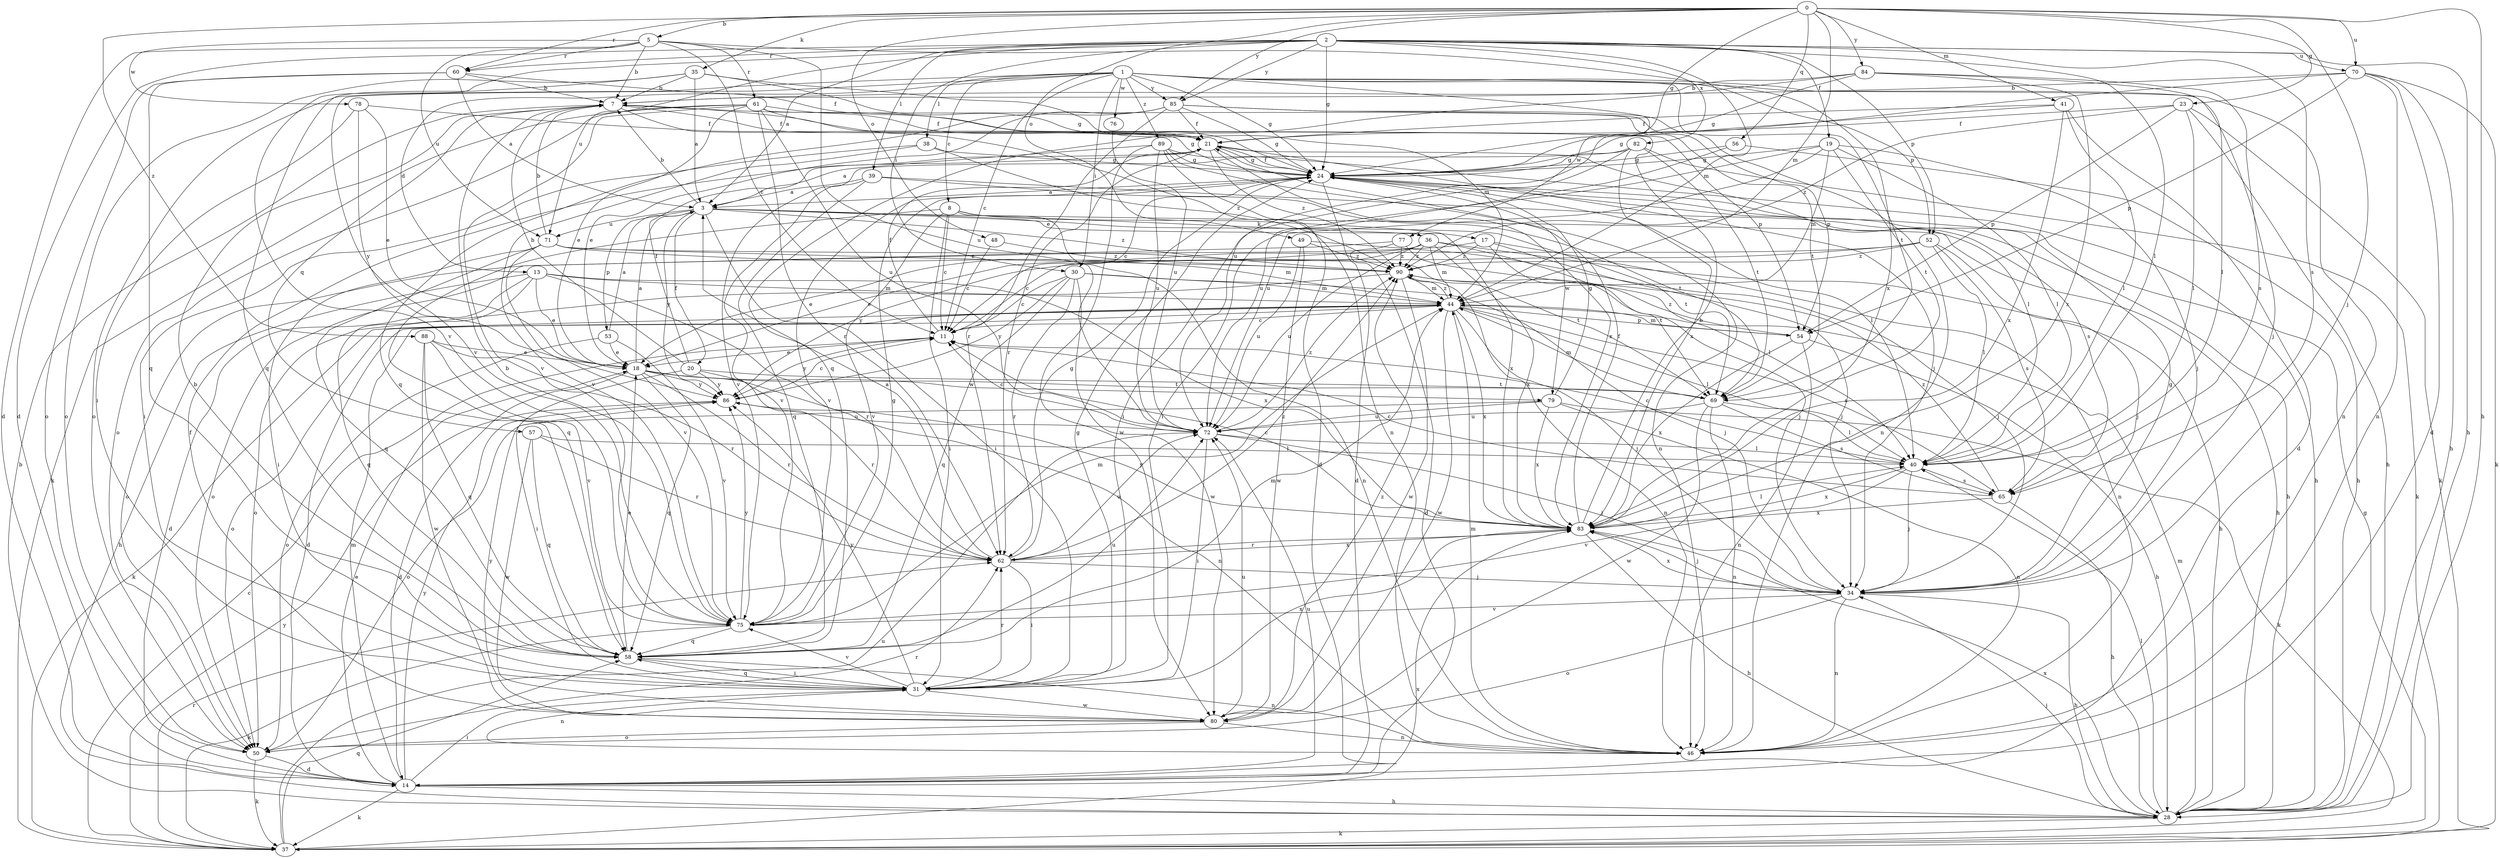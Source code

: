 strict digraph  {
0;
1;
2;
3;
5;
7;
8;
11;
13;
14;
17;
18;
19;
20;
21;
23;
24;
28;
30;
31;
34;
35;
36;
37;
38;
39;
40;
41;
44;
46;
48;
49;
50;
52;
53;
54;
56;
57;
58;
60;
61;
62;
65;
69;
70;
71;
72;
75;
76;
77;
78;
79;
80;
82;
83;
84;
85;
86;
88;
89;
90;
0 -> 5  [label=b];
0 -> 23  [label=g];
0 -> 24  [label=g];
0 -> 28  [label=h];
0 -> 34  [label=j];
0 -> 35  [label=k];
0 -> 41  [label=m];
0 -> 44  [label=m];
0 -> 48  [label=o];
0 -> 49  [label=o];
0 -> 56  [label=q];
0 -> 60  [label=r];
0 -> 70  [label=u];
0 -> 84  [label=y];
0 -> 85  [label=y];
0 -> 88  [label=z];
1 -> 8  [label=c];
1 -> 11  [label=c];
1 -> 13  [label=d];
1 -> 24  [label=g];
1 -> 30  [label=i];
1 -> 34  [label=j];
1 -> 38  [label=l];
1 -> 46  [label=n];
1 -> 50  [label=o];
1 -> 52  [label=p];
1 -> 69  [label=t];
1 -> 75  [label=v];
1 -> 76  [label=w];
1 -> 77  [label=w];
1 -> 85  [label=y];
1 -> 89  [label=z];
2 -> 3  [label=a];
2 -> 14  [label=d];
2 -> 19  [label=f];
2 -> 24  [label=g];
2 -> 28  [label=h];
2 -> 30  [label=i];
2 -> 39  [label=l];
2 -> 40  [label=l];
2 -> 44  [label=m];
2 -> 52  [label=p];
2 -> 60  [label=r];
2 -> 65  [label=s];
2 -> 70  [label=u];
2 -> 71  [label=u];
2 -> 75  [label=v];
2 -> 82  [label=x];
2 -> 85  [label=y];
3 -> 7  [label=b];
3 -> 17  [label=e];
3 -> 20  [label=f];
3 -> 28  [label=h];
3 -> 31  [label=i];
3 -> 53  [label=p];
3 -> 69  [label=t];
3 -> 71  [label=u];
3 -> 86  [label=y];
3 -> 90  [label=z];
5 -> 7  [label=b];
5 -> 11  [label=c];
5 -> 14  [label=d];
5 -> 60  [label=r];
5 -> 61  [label=r];
5 -> 71  [label=u];
5 -> 72  [label=u];
5 -> 78  [label=w];
5 -> 83  [label=x];
7 -> 21  [label=f];
7 -> 24  [label=g];
7 -> 54  [label=p];
7 -> 57  [label=q];
8 -> 11  [label=c];
8 -> 31  [label=i];
8 -> 36  [label=k];
8 -> 46  [label=n];
8 -> 58  [label=q];
8 -> 75  [label=v];
8 -> 83  [label=x];
11 -> 18  [label=e];
11 -> 21  [label=f];
11 -> 86  [label=y];
13 -> 14  [label=d];
13 -> 18  [label=e];
13 -> 28  [label=h];
13 -> 44  [label=m];
13 -> 58  [label=q];
13 -> 62  [label=r];
13 -> 83  [label=x];
14 -> 18  [label=e];
14 -> 28  [label=h];
14 -> 31  [label=i];
14 -> 37  [label=k];
14 -> 44  [label=m];
14 -> 72  [label=u];
14 -> 86  [label=y];
17 -> 34  [label=j];
17 -> 46  [label=n];
17 -> 50  [label=o];
17 -> 69  [label=t];
17 -> 90  [label=z];
18 -> 3  [label=a];
18 -> 14  [label=d];
18 -> 46  [label=n];
18 -> 58  [label=q];
18 -> 62  [label=r];
18 -> 69  [label=t];
18 -> 79  [label=w];
18 -> 86  [label=y];
19 -> 24  [label=g];
19 -> 31  [label=i];
19 -> 34  [label=j];
19 -> 40  [label=l];
19 -> 44  [label=m];
19 -> 69  [label=t];
19 -> 72  [label=u];
20 -> 7  [label=b];
20 -> 21  [label=f];
20 -> 31  [label=i];
20 -> 62  [label=r];
20 -> 69  [label=t];
20 -> 86  [label=y];
21 -> 24  [label=g];
21 -> 34  [label=j];
21 -> 40  [label=l];
21 -> 62  [label=r];
21 -> 83  [label=x];
21 -> 90  [label=z];
23 -> 21  [label=f];
23 -> 28  [label=h];
23 -> 37  [label=k];
23 -> 40  [label=l];
23 -> 54  [label=p];
23 -> 90  [label=z];
24 -> 3  [label=a];
24 -> 11  [label=c];
24 -> 14  [label=d];
24 -> 21  [label=f];
24 -> 40  [label=l];
24 -> 65  [label=s];
24 -> 75  [label=v];
24 -> 79  [label=w];
28 -> 7  [label=b];
28 -> 34  [label=j];
28 -> 37  [label=k];
28 -> 40  [label=l];
28 -> 44  [label=m];
28 -> 83  [label=x];
30 -> 11  [label=c];
30 -> 34  [label=j];
30 -> 44  [label=m];
30 -> 58  [label=q];
30 -> 62  [label=r];
30 -> 80  [label=w];
30 -> 86  [label=y];
31 -> 24  [label=g];
31 -> 46  [label=n];
31 -> 58  [label=q];
31 -> 62  [label=r];
31 -> 75  [label=v];
31 -> 80  [label=w];
31 -> 83  [label=x];
31 -> 86  [label=y];
34 -> 24  [label=g];
34 -> 28  [label=h];
34 -> 46  [label=n];
34 -> 50  [label=o];
34 -> 75  [label=v];
34 -> 83  [label=x];
35 -> 3  [label=a];
35 -> 7  [label=b];
35 -> 24  [label=g];
35 -> 44  [label=m];
35 -> 50  [label=o];
35 -> 58  [label=q];
36 -> 11  [label=c];
36 -> 18  [label=e];
36 -> 28  [label=h];
36 -> 34  [label=j];
36 -> 44  [label=m];
36 -> 72  [label=u];
36 -> 83  [label=x];
36 -> 90  [label=z];
37 -> 11  [label=c];
37 -> 24  [label=g];
37 -> 58  [label=q];
37 -> 62  [label=r];
37 -> 72  [label=u];
37 -> 83  [label=x];
37 -> 86  [label=y];
38 -> 24  [label=g];
38 -> 31  [label=i];
38 -> 75  [label=v];
38 -> 90  [label=z];
39 -> 3  [label=a];
39 -> 28  [label=h];
39 -> 58  [label=q];
39 -> 69  [label=t];
39 -> 75  [label=v];
40 -> 11  [label=c];
40 -> 34  [label=j];
40 -> 65  [label=s];
40 -> 75  [label=v];
40 -> 83  [label=x];
41 -> 14  [label=d];
41 -> 21  [label=f];
41 -> 24  [label=g];
41 -> 40  [label=l];
41 -> 83  [label=x];
44 -> 11  [label=c];
44 -> 14  [label=d];
44 -> 34  [label=j];
44 -> 37  [label=k];
44 -> 40  [label=l];
44 -> 50  [label=o];
44 -> 54  [label=p];
44 -> 65  [label=s];
44 -> 80  [label=w];
44 -> 83  [label=x];
44 -> 90  [label=z];
46 -> 44  [label=m];
48 -> 11  [label=c];
48 -> 90  [label=z];
49 -> 34  [label=j];
49 -> 72  [label=u];
49 -> 80  [label=w];
49 -> 90  [label=z];
50 -> 14  [label=d];
50 -> 37  [label=k];
50 -> 62  [label=r];
52 -> 18  [label=e];
52 -> 34  [label=j];
52 -> 40  [label=l];
52 -> 65  [label=s];
52 -> 86  [label=y];
52 -> 90  [label=z];
53 -> 3  [label=a];
53 -> 18  [label=e];
53 -> 50  [label=o];
53 -> 75  [label=v];
54 -> 28  [label=h];
54 -> 44  [label=m];
54 -> 46  [label=n];
54 -> 83  [label=x];
54 -> 90  [label=z];
56 -> 24  [label=g];
56 -> 28  [label=h];
56 -> 72  [label=u];
57 -> 40  [label=l];
57 -> 58  [label=q];
57 -> 62  [label=r];
57 -> 80  [label=w];
58 -> 7  [label=b];
58 -> 18  [label=e];
58 -> 31  [label=i];
58 -> 44  [label=m];
58 -> 46  [label=n];
58 -> 72  [label=u];
60 -> 3  [label=a];
60 -> 7  [label=b];
60 -> 21  [label=f];
60 -> 50  [label=o];
60 -> 58  [label=q];
61 -> 18  [label=e];
61 -> 21  [label=f];
61 -> 37  [label=k];
61 -> 46  [label=n];
61 -> 50  [label=o];
61 -> 62  [label=r];
61 -> 69  [label=t];
61 -> 72  [label=u];
61 -> 75  [label=v];
62 -> 3  [label=a];
62 -> 24  [label=g];
62 -> 31  [label=i];
62 -> 34  [label=j];
62 -> 72  [label=u];
62 -> 83  [label=x];
62 -> 90  [label=z];
65 -> 11  [label=c];
65 -> 28  [label=h];
65 -> 83  [label=x];
65 -> 90  [label=z];
69 -> 40  [label=l];
69 -> 44  [label=m];
69 -> 46  [label=n];
69 -> 65  [label=s];
69 -> 72  [label=u];
69 -> 80  [label=w];
70 -> 7  [label=b];
70 -> 14  [label=d];
70 -> 28  [label=h];
70 -> 37  [label=k];
70 -> 46  [label=n];
70 -> 54  [label=p];
70 -> 72  [label=u];
71 -> 7  [label=b];
71 -> 31  [label=i];
71 -> 44  [label=m];
71 -> 58  [label=q];
71 -> 69  [label=t];
71 -> 75  [label=v];
71 -> 90  [label=z];
72 -> 11  [label=c];
72 -> 31  [label=i];
72 -> 34  [label=j];
72 -> 40  [label=l];
72 -> 90  [label=z];
75 -> 7  [label=b];
75 -> 24  [label=g];
75 -> 37  [label=k];
75 -> 44  [label=m];
75 -> 58  [label=q];
75 -> 86  [label=y];
76 -> 72  [label=u];
77 -> 14  [label=d];
77 -> 40  [label=l];
77 -> 50  [label=o];
77 -> 90  [label=z];
78 -> 18  [label=e];
78 -> 21  [label=f];
78 -> 31  [label=i];
78 -> 86  [label=y];
79 -> 24  [label=g];
79 -> 37  [label=k];
79 -> 46  [label=n];
79 -> 50  [label=o];
79 -> 72  [label=u];
79 -> 83  [label=x];
80 -> 21  [label=f];
80 -> 46  [label=n];
80 -> 50  [label=o];
80 -> 72  [label=u];
80 -> 86  [label=y];
80 -> 90  [label=z];
82 -> 24  [label=g];
82 -> 31  [label=i];
82 -> 37  [label=k];
82 -> 69  [label=t];
82 -> 75  [label=v];
82 -> 83  [label=x];
83 -> 7  [label=b];
83 -> 11  [label=c];
83 -> 21  [label=f];
83 -> 28  [label=h];
83 -> 34  [label=j];
83 -> 40  [label=l];
83 -> 62  [label=r];
83 -> 86  [label=y];
84 -> 7  [label=b];
84 -> 24  [label=g];
84 -> 40  [label=l];
84 -> 58  [label=q];
84 -> 65  [label=s];
84 -> 83  [label=x];
85 -> 18  [label=e];
85 -> 21  [label=f];
85 -> 24  [label=g];
85 -> 46  [label=n];
85 -> 54  [label=p];
85 -> 58  [label=q];
85 -> 62  [label=r];
86 -> 11  [label=c];
86 -> 72  [label=u];
88 -> 18  [label=e];
88 -> 58  [label=q];
88 -> 62  [label=r];
88 -> 75  [label=v];
88 -> 80  [label=w];
89 -> 3  [label=a];
89 -> 14  [label=d];
89 -> 24  [label=g];
89 -> 28  [label=h];
89 -> 46  [label=n];
89 -> 72  [label=u];
89 -> 80  [label=w];
90 -> 44  [label=m];
90 -> 46  [label=n];
90 -> 50  [label=o];
90 -> 80  [label=w];
}
